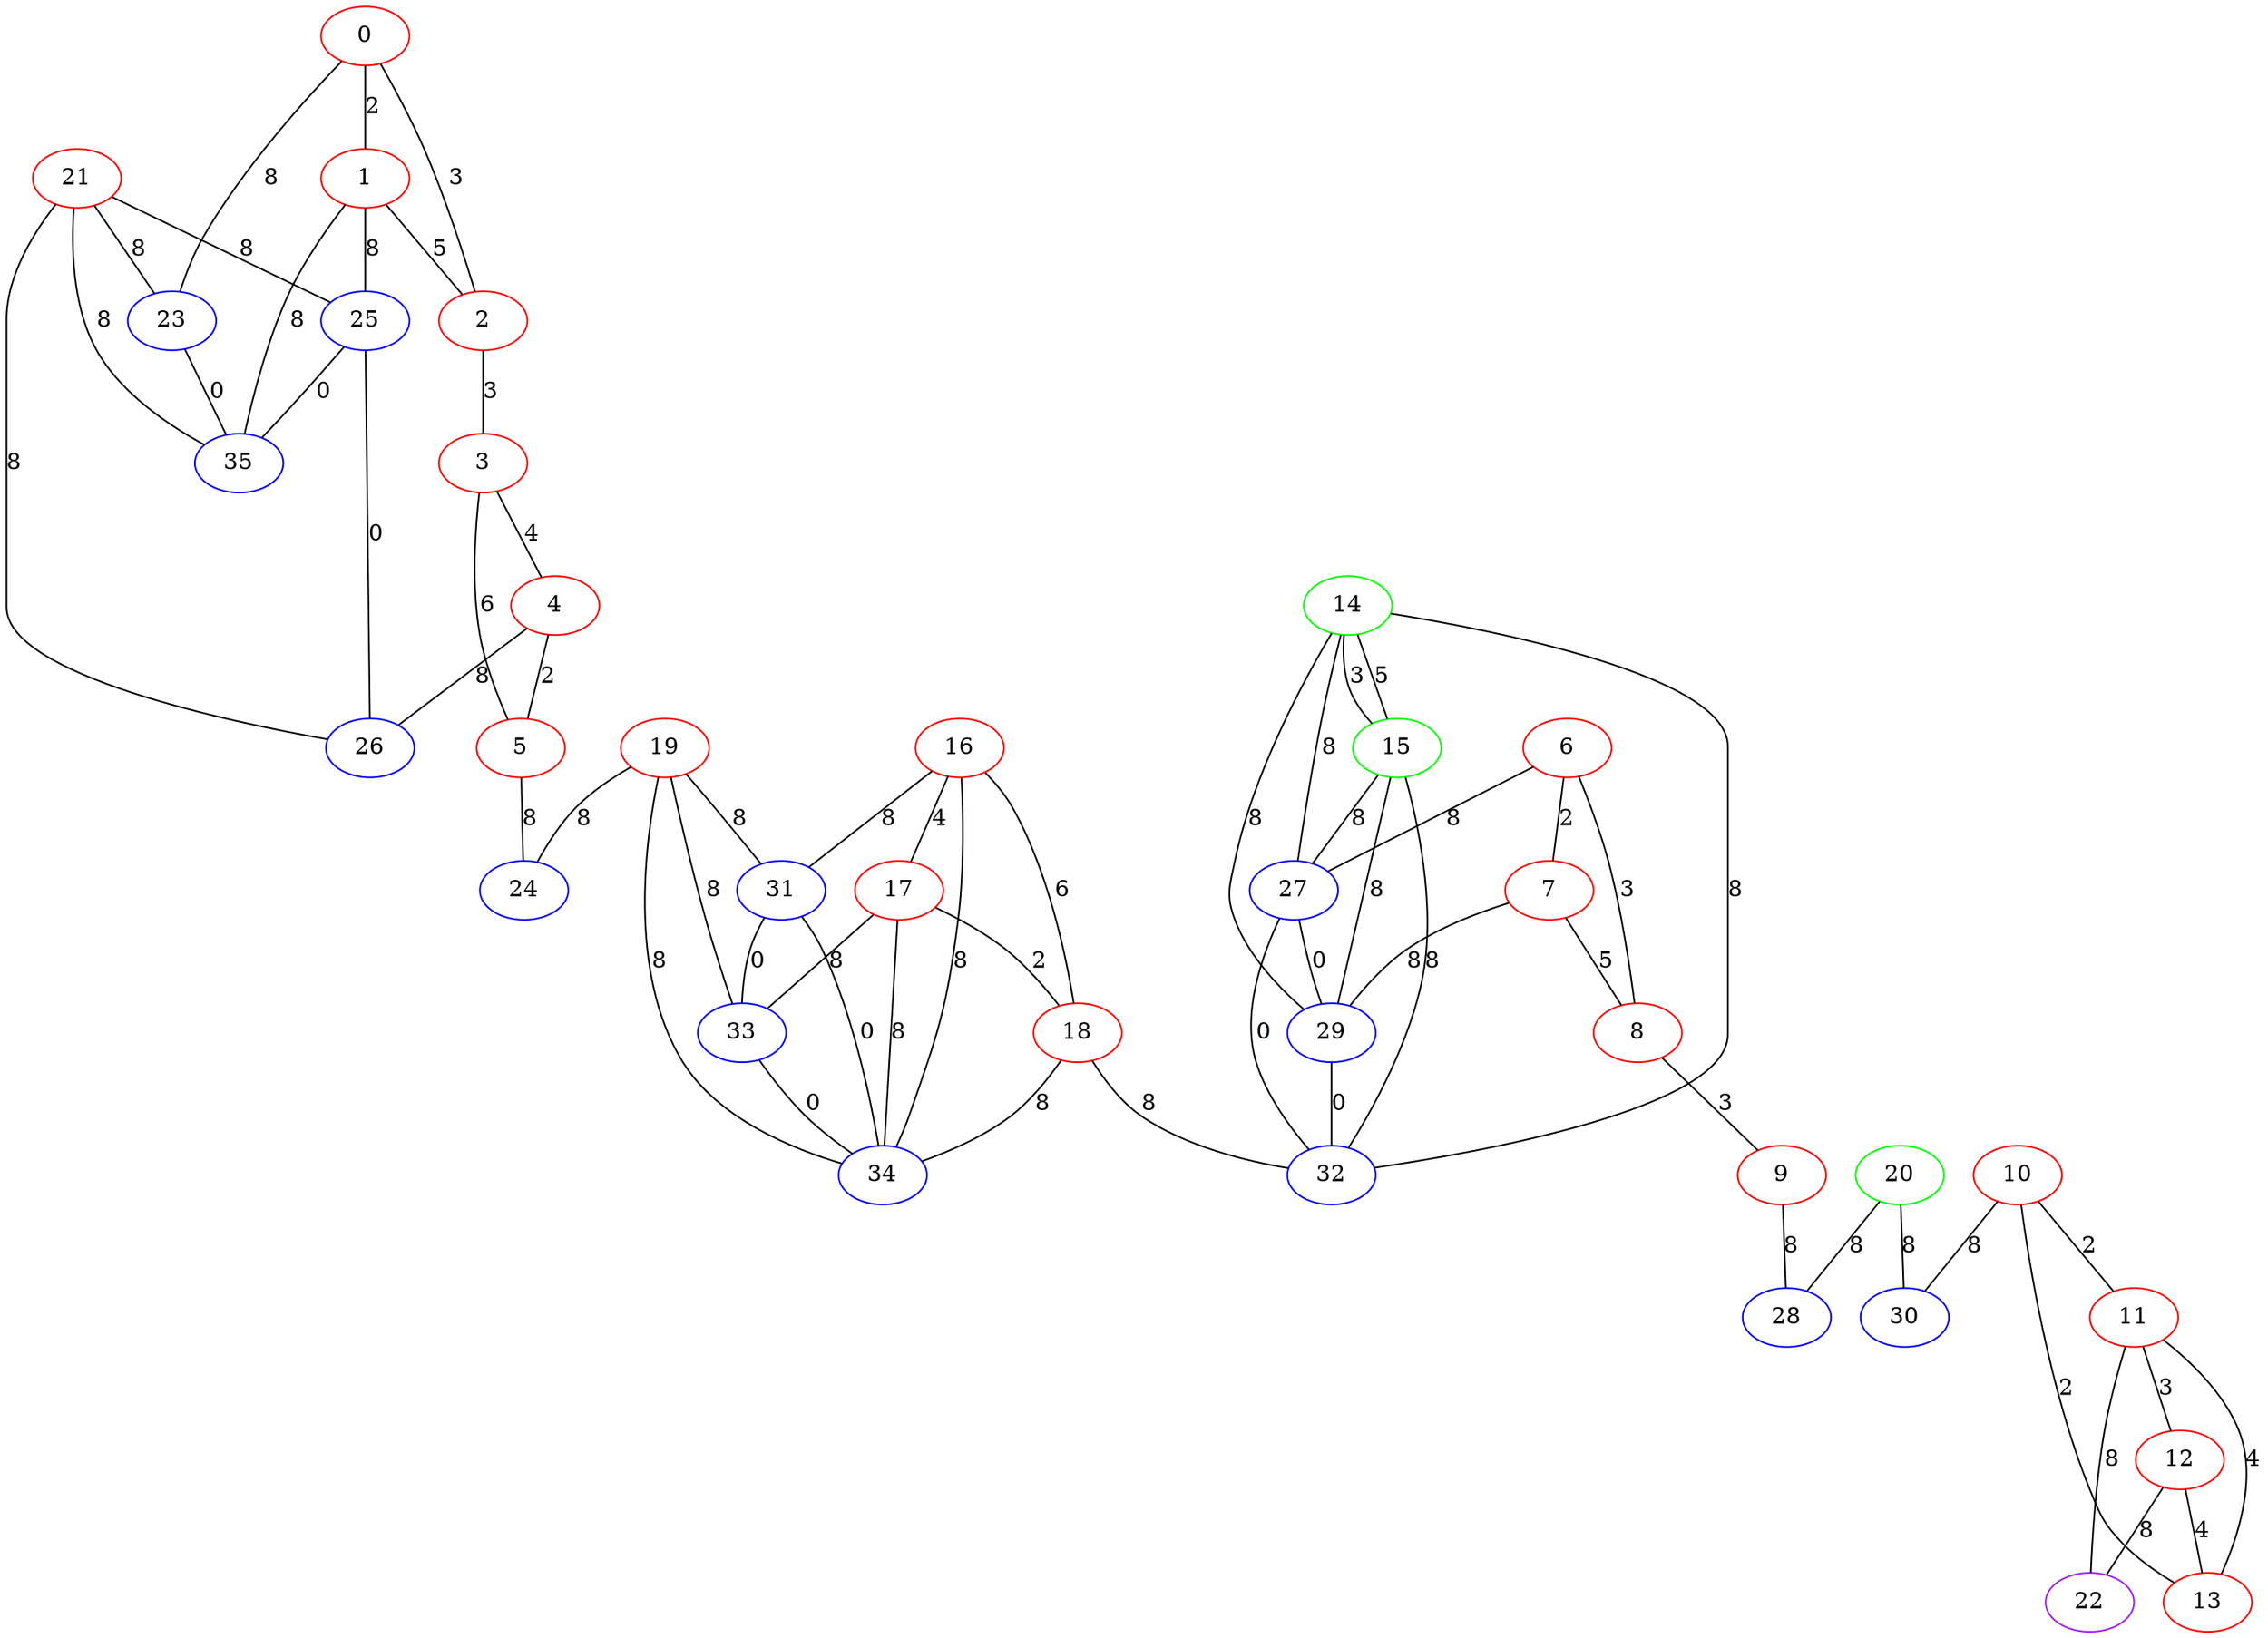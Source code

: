 graph "" {
0 [color=red, weight=1];
1 [color=red, weight=1];
2 [color=red, weight=1];
3 [color=red, weight=1];
4 [color=red, weight=1];
5 [color=red, weight=1];
6 [color=red, weight=1];
7 [color=red, weight=1];
8 [color=red, weight=1];
9 [color=red, weight=1];
10 [color=red, weight=1];
11 [color=red, weight=1];
12 [color=red, weight=1];
13 [color=red, weight=1];
14 [color=green, weight=2];
15 [color=green, weight=2];
16 [color=red, weight=1];
17 [color=red, weight=1];
18 [color=red, weight=1];
19 [color=red, weight=1];
20 [color=green, weight=2];
21 [color=red, weight=1];
22 [color=purple, weight=4];
23 [color=blue, weight=3];
24 [color=blue, weight=3];
25 [color=blue, weight=3];
26 [color=blue, weight=3];
27 [color=blue, weight=3];
28 [color=blue, weight=3];
29 [color=blue, weight=3];
30 [color=blue, weight=3];
31 [color=blue, weight=3];
32 [color=blue, weight=3];
33 [color=blue, weight=3];
34 [color=blue, weight=3];
35 [color=blue, weight=3];
0 -- 1  [key=0, label=2];
0 -- 2  [key=0, label=3];
0 -- 23  [key=0, label=8];
1 -- 25  [key=0, label=8];
1 -- 2  [key=0, label=5];
1 -- 35  [key=0, label=8];
2 -- 3  [key=0, label=3];
3 -- 4  [key=0, label=4];
3 -- 5  [key=0, label=6];
4 -- 26  [key=0, label=8];
4 -- 5  [key=0, label=2];
5 -- 24  [key=0, label=8];
6 -- 8  [key=0, label=3];
6 -- 27  [key=0, label=8];
6 -- 7  [key=0, label=2];
7 -- 8  [key=0, label=5];
7 -- 29  [key=0, label=8];
8 -- 9  [key=0, label=3];
9 -- 28  [key=0, label=8];
10 -- 11  [key=0, label=2];
10 -- 13  [key=0, label=2];
10 -- 30  [key=0, label=8];
11 -- 12  [key=0, label=3];
11 -- 13  [key=0, label=4];
11 -- 22  [key=0, label=8];
12 -- 13  [key=0, label=4];
12 -- 22  [key=0, label=8];
14 -- 32  [key=0, label=8];
14 -- 27  [key=0, label=8];
14 -- 29  [key=0, label=8];
14 -- 15  [key=0, label=3];
14 -- 15  [key=1, label=5];
15 -- 32  [key=0, label=8];
15 -- 27  [key=0, label=8];
15 -- 29  [key=0, label=8];
16 -- 17  [key=0, label=4];
16 -- 18  [key=0, label=6];
16 -- 34  [key=0, label=8];
16 -- 31  [key=0, label=8];
17 -- 33  [key=0, label=8];
17 -- 18  [key=0, label=2];
17 -- 34  [key=0, label=8];
18 -- 34  [key=0, label=8];
18 -- 32  [key=0, label=8];
19 -- 24  [key=0, label=8];
19 -- 33  [key=0, label=8];
19 -- 34  [key=0, label=8];
19 -- 31  [key=0, label=8];
20 -- 28  [key=0, label=8];
20 -- 30  [key=0, label=8];
21 -- 25  [key=0, label=8];
21 -- 26  [key=0, label=8];
21 -- 35  [key=0, label=8];
21 -- 23  [key=0, label=8];
23 -- 35  [key=0, label=0];
25 -- 26  [key=0, label=0];
25 -- 35  [key=0, label=0];
27 -- 32  [key=0, label=0];
27 -- 29  [key=0, label=0];
29 -- 32  [key=0, label=0];
31 -- 33  [key=0, label=0];
31 -- 34  [key=0, label=0];
33 -- 34  [key=0, label=0];
}
